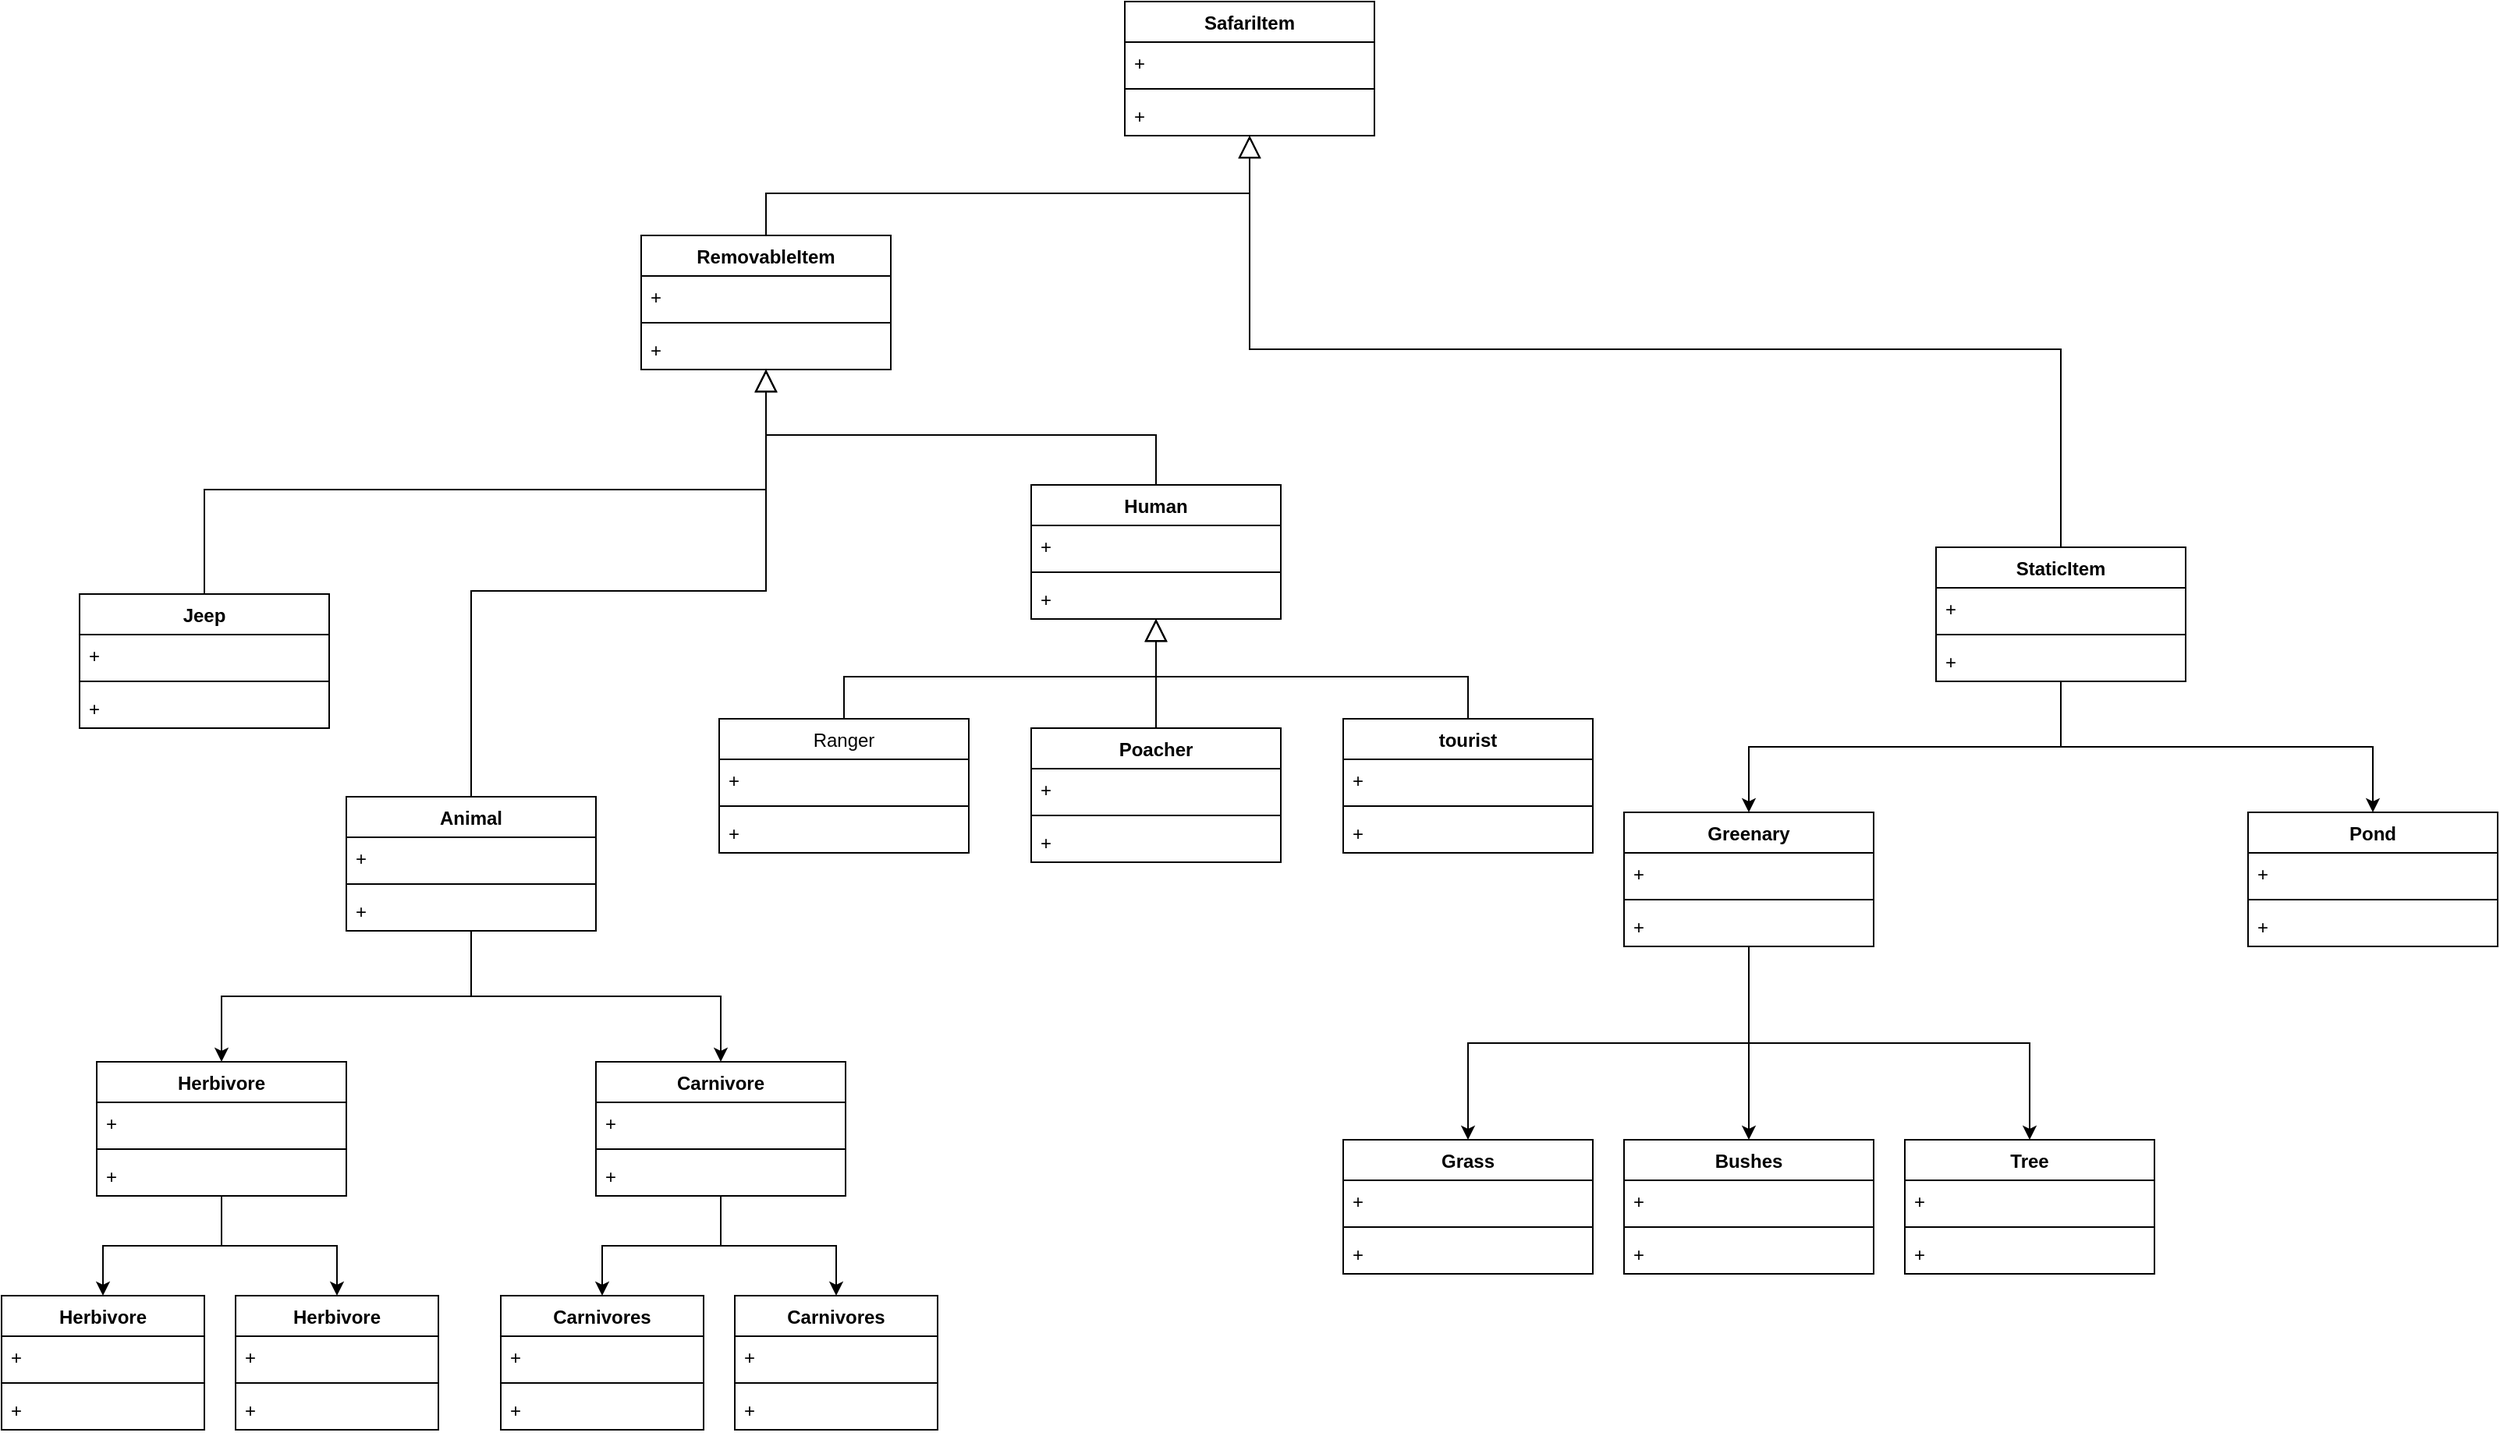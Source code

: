 <mxfile version="26.0.16">
  <diagram id="C5RBs43oDa-KdzZeNtuy" name="Page-1">
    <mxGraphModel dx="1836" dy="2449" grid="1" gridSize="10" guides="1" tooltips="1" connect="1" arrows="1" fold="1" page="1" pageScale="1" pageWidth="827" pageHeight="1169" math="0" shadow="0">
      <root>
        <mxCell id="WIyWlLk6GJQsqaUBKTNV-0" />
        <mxCell id="WIyWlLk6GJQsqaUBKTNV-1" parent="WIyWlLk6GJQsqaUBKTNV-0" />
        <mxCell id="MfojMNOt0SEA5qSjcQad-27" style="edgeStyle=orthogonalEdgeStyle;rounded=0;orthogonalLoop=1;jettySize=auto;html=1;entryX=0.5;entryY=0;entryDx=0;entryDy=0;" edge="1" parent="WIyWlLk6GJQsqaUBKTNV-1" source="MfojMNOt0SEA5qSjcQad-10" target="MfojMNOt0SEA5qSjcQad-14">
          <mxGeometry relative="1" as="geometry" />
        </mxCell>
        <mxCell id="MfojMNOt0SEA5qSjcQad-28" style="edgeStyle=orthogonalEdgeStyle;rounded=0;orthogonalLoop=1;jettySize=auto;html=1;entryX=0.5;entryY=0;entryDx=0;entryDy=0;" edge="1" parent="WIyWlLk6GJQsqaUBKTNV-1" source="MfojMNOt0SEA5qSjcQad-10" target="MfojMNOt0SEA5qSjcQad-18">
          <mxGeometry relative="1" as="geometry" />
        </mxCell>
        <mxCell id="MfojMNOt0SEA5qSjcQad-10" value="Animal" style="swimlane;fontStyle=1;align=center;verticalAlign=top;childLayout=stackLayout;horizontal=1;startSize=26;horizontalStack=0;resizeParent=1;resizeParentMax=0;resizeLast=0;collapsible=1;marginBottom=0;whiteSpace=wrap;html=1;" vertex="1" parent="WIyWlLk6GJQsqaUBKTNV-1">
          <mxGeometry x="941" y="100" width="160" height="86" as="geometry" />
        </mxCell>
        <mxCell id="MfojMNOt0SEA5qSjcQad-11" value="+&amp;nbsp;" style="text;strokeColor=none;fillColor=none;align=left;verticalAlign=top;spacingLeft=4;spacingRight=4;overflow=hidden;rotatable=0;points=[[0,0.5],[1,0.5]];portConstraint=eastwest;whiteSpace=wrap;html=1;" vertex="1" parent="MfojMNOt0SEA5qSjcQad-10">
          <mxGeometry y="26" width="160" height="26" as="geometry" />
        </mxCell>
        <mxCell id="MfojMNOt0SEA5qSjcQad-12" value="" style="line;strokeWidth=1;fillColor=none;align=left;verticalAlign=middle;spacingTop=-1;spacingLeft=3;spacingRight=3;rotatable=0;labelPosition=right;points=[];portConstraint=eastwest;strokeColor=inherit;" vertex="1" parent="MfojMNOt0SEA5qSjcQad-10">
          <mxGeometry y="52" width="160" height="8" as="geometry" />
        </mxCell>
        <mxCell id="MfojMNOt0SEA5qSjcQad-13" value="+" style="text;strokeColor=none;fillColor=none;align=left;verticalAlign=top;spacingLeft=4;spacingRight=4;overflow=hidden;rotatable=0;points=[[0,0.5],[1,0.5]];portConstraint=eastwest;whiteSpace=wrap;html=1;" vertex="1" parent="MfojMNOt0SEA5qSjcQad-10">
          <mxGeometry y="60" width="160" height="26" as="geometry" />
        </mxCell>
        <mxCell id="MfojMNOt0SEA5qSjcQad-47" style="edgeStyle=orthogonalEdgeStyle;rounded=0;orthogonalLoop=1;jettySize=auto;html=1;entryX=0.5;entryY=0;entryDx=0;entryDy=0;" edge="1" parent="WIyWlLk6GJQsqaUBKTNV-1" source="MfojMNOt0SEA5qSjcQad-14" target="MfojMNOt0SEA5qSjcQad-39">
          <mxGeometry relative="1" as="geometry" />
        </mxCell>
        <mxCell id="MfojMNOt0SEA5qSjcQad-48" style="edgeStyle=orthogonalEdgeStyle;rounded=0;orthogonalLoop=1;jettySize=auto;html=1;entryX=0.5;entryY=0;entryDx=0;entryDy=0;" edge="1" parent="WIyWlLk6GJQsqaUBKTNV-1" source="MfojMNOt0SEA5qSjcQad-14" target="MfojMNOt0SEA5qSjcQad-43">
          <mxGeometry relative="1" as="geometry" />
        </mxCell>
        <mxCell id="MfojMNOt0SEA5qSjcQad-14" value="Herbivore" style="swimlane;fontStyle=1;align=center;verticalAlign=top;childLayout=stackLayout;horizontal=1;startSize=26;horizontalStack=0;resizeParent=1;resizeParentMax=0;resizeLast=0;collapsible=1;marginBottom=0;whiteSpace=wrap;html=1;" vertex="1" parent="WIyWlLk6GJQsqaUBKTNV-1">
          <mxGeometry x="781" y="270" width="160" height="86" as="geometry" />
        </mxCell>
        <mxCell id="MfojMNOt0SEA5qSjcQad-15" value="+&amp;nbsp;" style="text;strokeColor=none;fillColor=none;align=left;verticalAlign=top;spacingLeft=4;spacingRight=4;overflow=hidden;rotatable=0;points=[[0,0.5],[1,0.5]];portConstraint=eastwest;whiteSpace=wrap;html=1;" vertex="1" parent="MfojMNOt0SEA5qSjcQad-14">
          <mxGeometry y="26" width="160" height="26" as="geometry" />
        </mxCell>
        <mxCell id="MfojMNOt0SEA5qSjcQad-16" value="" style="line;strokeWidth=1;fillColor=none;align=left;verticalAlign=middle;spacingTop=-1;spacingLeft=3;spacingRight=3;rotatable=0;labelPosition=right;points=[];portConstraint=eastwest;strokeColor=inherit;" vertex="1" parent="MfojMNOt0SEA5qSjcQad-14">
          <mxGeometry y="52" width="160" height="8" as="geometry" />
        </mxCell>
        <mxCell id="MfojMNOt0SEA5qSjcQad-17" value="+" style="text;strokeColor=none;fillColor=none;align=left;verticalAlign=top;spacingLeft=4;spacingRight=4;overflow=hidden;rotatable=0;points=[[0,0.5],[1,0.5]];portConstraint=eastwest;whiteSpace=wrap;html=1;" vertex="1" parent="MfojMNOt0SEA5qSjcQad-14">
          <mxGeometry y="60" width="160" height="26" as="geometry" />
        </mxCell>
        <mxCell id="MfojMNOt0SEA5qSjcQad-37" style="edgeStyle=orthogonalEdgeStyle;rounded=0;orthogonalLoop=1;jettySize=auto;html=1;entryX=0.5;entryY=0;entryDx=0;entryDy=0;" edge="1" parent="WIyWlLk6GJQsqaUBKTNV-1" source="MfojMNOt0SEA5qSjcQad-18" target="MfojMNOt0SEA5qSjcQad-23">
          <mxGeometry relative="1" as="geometry" />
        </mxCell>
        <mxCell id="MfojMNOt0SEA5qSjcQad-38" style="edgeStyle=orthogonalEdgeStyle;rounded=0;orthogonalLoop=1;jettySize=auto;html=1;entryX=0.5;entryY=0;entryDx=0;entryDy=0;" edge="1" parent="WIyWlLk6GJQsqaUBKTNV-1" source="MfojMNOt0SEA5qSjcQad-18" target="MfojMNOt0SEA5qSjcQad-33">
          <mxGeometry relative="1" as="geometry" />
        </mxCell>
        <mxCell id="MfojMNOt0SEA5qSjcQad-18" value="Carnivore" style="swimlane;fontStyle=1;align=center;verticalAlign=top;childLayout=stackLayout;horizontal=1;startSize=26;horizontalStack=0;resizeParent=1;resizeParentMax=0;resizeLast=0;collapsible=1;marginBottom=0;whiteSpace=wrap;html=1;" vertex="1" parent="WIyWlLk6GJQsqaUBKTNV-1">
          <mxGeometry x="1101" y="270" width="160" height="86" as="geometry" />
        </mxCell>
        <mxCell id="MfojMNOt0SEA5qSjcQad-19" value="+&amp;nbsp;" style="text;strokeColor=none;fillColor=none;align=left;verticalAlign=top;spacingLeft=4;spacingRight=4;overflow=hidden;rotatable=0;points=[[0,0.5],[1,0.5]];portConstraint=eastwest;whiteSpace=wrap;html=1;" vertex="1" parent="MfojMNOt0SEA5qSjcQad-18">
          <mxGeometry y="26" width="160" height="26" as="geometry" />
        </mxCell>
        <mxCell id="MfojMNOt0SEA5qSjcQad-20" value="" style="line;strokeWidth=1;fillColor=none;align=left;verticalAlign=middle;spacingTop=-1;spacingLeft=3;spacingRight=3;rotatable=0;labelPosition=right;points=[];portConstraint=eastwest;strokeColor=inherit;" vertex="1" parent="MfojMNOt0SEA5qSjcQad-18">
          <mxGeometry y="52" width="160" height="8" as="geometry" />
        </mxCell>
        <mxCell id="MfojMNOt0SEA5qSjcQad-21" value="+" style="text;strokeColor=none;fillColor=none;align=left;verticalAlign=top;spacingLeft=4;spacingRight=4;overflow=hidden;rotatable=0;points=[[0,0.5],[1,0.5]];portConstraint=eastwest;whiteSpace=wrap;html=1;" vertex="1" parent="MfojMNOt0SEA5qSjcQad-18">
          <mxGeometry y="60" width="160" height="26" as="geometry" />
        </mxCell>
        <mxCell id="MfojMNOt0SEA5qSjcQad-23" value="Carnivores" style="swimlane;fontStyle=1;align=center;verticalAlign=top;childLayout=stackLayout;horizontal=1;startSize=26;horizontalStack=0;resizeParent=1;resizeParentMax=0;resizeLast=0;collapsible=1;marginBottom=0;whiteSpace=wrap;html=1;" vertex="1" parent="WIyWlLk6GJQsqaUBKTNV-1">
          <mxGeometry x="1040" y="420" width="130" height="86" as="geometry" />
        </mxCell>
        <mxCell id="MfojMNOt0SEA5qSjcQad-24" value="+&amp;nbsp;" style="text;strokeColor=none;fillColor=none;align=left;verticalAlign=top;spacingLeft=4;spacingRight=4;overflow=hidden;rotatable=0;points=[[0,0.5],[1,0.5]];portConstraint=eastwest;whiteSpace=wrap;html=1;" vertex="1" parent="MfojMNOt0SEA5qSjcQad-23">
          <mxGeometry y="26" width="130" height="26" as="geometry" />
        </mxCell>
        <mxCell id="MfojMNOt0SEA5qSjcQad-25" value="" style="line;strokeWidth=1;fillColor=none;align=left;verticalAlign=middle;spacingTop=-1;spacingLeft=3;spacingRight=3;rotatable=0;labelPosition=right;points=[];portConstraint=eastwest;strokeColor=inherit;" vertex="1" parent="MfojMNOt0SEA5qSjcQad-23">
          <mxGeometry y="52" width="130" height="8" as="geometry" />
        </mxCell>
        <mxCell id="MfojMNOt0SEA5qSjcQad-26" value="+" style="text;strokeColor=none;fillColor=none;align=left;verticalAlign=top;spacingLeft=4;spacingRight=4;overflow=hidden;rotatable=0;points=[[0,0.5],[1,0.5]];portConstraint=eastwest;whiteSpace=wrap;html=1;" vertex="1" parent="MfojMNOt0SEA5qSjcQad-23">
          <mxGeometry y="60" width="130" height="26" as="geometry" />
        </mxCell>
        <mxCell id="MfojMNOt0SEA5qSjcQad-33" value="Carnivores" style="swimlane;fontStyle=1;align=center;verticalAlign=top;childLayout=stackLayout;horizontal=1;startSize=26;horizontalStack=0;resizeParent=1;resizeParentMax=0;resizeLast=0;collapsible=1;marginBottom=0;whiteSpace=wrap;html=1;" vertex="1" parent="WIyWlLk6GJQsqaUBKTNV-1">
          <mxGeometry x="1190" y="420" width="130" height="86" as="geometry" />
        </mxCell>
        <mxCell id="MfojMNOt0SEA5qSjcQad-34" value="+&amp;nbsp;" style="text;strokeColor=none;fillColor=none;align=left;verticalAlign=top;spacingLeft=4;spacingRight=4;overflow=hidden;rotatable=0;points=[[0,0.5],[1,0.5]];portConstraint=eastwest;whiteSpace=wrap;html=1;" vertex="1" parent="MfojMNOt0SEA5qSjcQad-33">
          <mxGeometry y="26" width="130" height="26" as="geometry" />
        </mxCell>
        <mxCell id="MfojMNOt0SEA5qSjcQad-35" value="" style="line;strokeWidth=1;fillColor=none;align=left;verticalAlign=middle;spacingTop=-1;spacingLeft=3;spacingRight=3;rotatable=0;labelPosition=right;points=[];portConstraint=eastwest;strokeColor=inherit;" vertex="1" parent="MfojMNOt0SEA5qSjcQad-33">
          <mxGeometry y="52" width="130" height="8" as="geometry" />
        </mxCell>
        <mxCell id="MfojMNOt0SEA5qSjcQad-36" value="+" style="text;strokeColor=none;fillColor=none;align=left;verticalAlign=top;spacingLeft=4;spacingRight=4;overflow=hidden;rotatable=0;points=[[0,0.5],[1,0.5]];portConstraint=eastwest;whiteSpace=wrap;html=1;" vertex="1" parent="MfojMNOt0SEA5qSjcQad-33">
          <mxGeometry y="60" width="130" height="26" as="geometry" />
        </mxCell>
        <mxCell id="MfojMNOt0SEA5qSjcQad-39" value="Herbivore&lt;span style=&quot;color: rgba(0, 0, 0, 0); font-family: monospace; font-size: 0px; font-weight: 400; text-align: start; text-wrap-mode: nowrap;&quot;&gt;%3CmxGraphModel%3E%3Croot%3E%3CmxCell%20id%3D%220%22%2F%3E%3CmxCell%20id%3D%221%22%20parent%3D%220%22%2F%3E%3CmxCell%20id%3D%222%22%20value%3D%22Carnivores%22%20style%3D%22swimlane%3BfontStyle%3D1%3Balign%3Dcenter%3BverticalAlign%3Dtop%3BchildLayout%3DstackLayout%3Bhorizontal%3D1%3BstartSize%3D26%3BhorizontalStack%3D0%3BresizeParent%3D1%3BresizeParentMax%3D0%3BresizeLast%3D0%3Bcollapsible%3D1%3BmarginBottom%3D0%3BwhiteSpace%3Dwrap%3Bhtml%3D1%3B%22%20vertex%3D%221%22%20parent%3D%221%22%3E%3CmxGeometry%20x%3D%221330%22%20y%3D%22470%22%20width%3D%22130%22%20height%3D%2286%22%20as%3D%22geometry%22%2F%3E%3C%2FmxCell%3E%3CmxCell%20id%3D%223%22%20value%3D%22%2B%26amp%3Bnbsp%3B%22%20style%3D%22text%3BstrokeColor%3Dnone%3BfillColor%3Dnone%3Balign%3Dleft%3BverticalAlign%3Dtop%3BspacingLeft%3D4%3BspacingRight%3D4%3Boverflow%3Dhidden%3Brotatable%3D0%3Bpoints%3D%5B%5B0%2C0.5%5D%2C%5B1%2C0.5%5D%5D%3BportConstraint%3Deastwest%3BwhiteSpace%3Dwrap%3Bhtml%3D1%3B%22%20vertex%3D%221%22%20parent%3D%222%22%3E%3CmxGeometry%20y%3D%2226%22%20width%3D%22130%22%20height%3D%2226%22%20as%3D%22geometry%22%2F%3E%3C%2FmxCell%3E%3CmxCell%20id%3D%224%22%20value%3D%22%22%20style%3D%22line%3BstrokeWidth%3D1%3BfillColor%3Dnone%3Balign%3Dleft%3BverticalAlign%3Dmiddle%3BspacingTop%3D-1%3BspacingLeft%3D3%3BspacingRight%3D3%3Brotatable%3D0%3BlabelPosition%3Dright%3Bpoints%3D%5B%5D%3BportConstraint%3Deastwest%3BstrokeColor%3Dinherit%3B%22%20vertex%3D%221%22%20parent%3D%222%22%3E%3CmxGeometry%20y%3D%2252%22%20width%3D%22130%22%20height%3D%228%22%20as%3D%22geometry%22%2F%3E%3C%2FmxCell%3E%3CmxCell%20id%3D%225%22%20value%3D%22%2B%22%20style%3D%22text%3BstrokeColor%3Dnone%3BfillColor%3Dnone%3Balign%3Dleft%3BverticalAlign%3Dtop%3BspacingLeft%3D4%3BspacingRight%3D4%3Boverflow%3Dhidden%3Brotatable%3D0%3Bpoints%3D%5B%5B0%2C0.5%5D%2C%5B1%2C0.5%5D%5D%3BportConstraint%3Deastwest%3BwhiteSpace%3Dwrap%3Bhtml%3D1%3B%22%20vertex%3D%221%22%20parent%3D%222%22%3E%3CmxGeometry%20y%3D%2260%22%20width%3D%22130%22%20height%3D%2226%22%20as%3D%22geometry%22%2F%3E%3C%2FmxCell%3E%3C%2Froot%3E%3C%2FmxGraphModel%3E&lt;/span&gt;" style="swimlane;fontStyle=1;align=center;verticalAlign=top;childLayout=stackLayout;horizontal=1;startSize=26;horizontalStack=0;resizeParent=1;resizeParentMax=0;resizeLast=0;collapsible=1;marginBottom=0;whiteSpace=wrap;html=1;" vertex="1" parent="WIyWlLk6GJQsqaUBKTNV-1">
          <mxGeometry x="720" y="420" width="130" height="86" as="geometry" />
        </mxCell>
        <mxCell id="MfojMNOt0SEA5qSjcQad-40" value="+&amp;nbsp;" style="text;strokeColor=none;fillColor=none;align=left;verticalAlign=top;spacingLeft=4;spacingRight=4;overflow=hidden;rotatable=0;points=[[0,0.5],[1,0.5]];portConstraint=eastwest;whiteSpace=wrap;html=1;" vertex="1" parent="MfojMNOt0SEA5qSjcQad-39">
          <mxGeometry y="26" width="130" height="26" as="geometry" />
        </mxCell>
        <mxCell id="MfojMNOt0SEA5qSjcQad-41" value="" style="line;strokeWidth=1;fillColor=none;align=left;verticalAlign=middle;spacingTop=-1;spacingLeft=3;spacingRight=3;rotatable=0;labelPosition=right;points=[];portConstraint=eastwest;strokeColor=inherit;" vertex="1" parent="MfojMNOt0SEA5qSjcQad-39">
          <mxGeometry y="52" width="130" height="8" as="geometry" />
        </mxCell>
        <mxCell id="MfojMNOt0SEA5qSjcQad-42" value="+" style="text;strokeColor=none;fillColor=none;align=left;verticalAlign=top;spacingLeft=4;spacingRight=4;overflow=hidden;rotatable=0;points=[[0,0.5],[1,0.5]];portConstraint=eastwest;whiteSpace=wrap;html=1;" vertex="1" parent="MfojMNOt0SEA5qSjcQad-39">
          <mxGeometry y="60" width="130" height="26" as="geometry" />
        </mxCell>
        <mxCell id="MfojMNOt0SEA5qSjcQad-43" value="Herbivore&lt;span style=&quot;color: rgba(0, 0, 0, 0); font-family: monospace; font-size: 0px; font-weight: 400; text-align: start; text-wrap-mode: nowrap;&quot;&gt;%3CmxGraphModel%3E%3Croot%3E%3CmxCell%20id%3D%220%22%2F%3E%3CmxCell%20id%3D%221%22%20parent%3D%220%22%2F%3E%3CmxCell%20id%3D%222%22%20value%3D%22Carnivores%22%20style%3D%22swimlane%3BfontStyle%3D1%3Balign%3Dcenter%3BverticalAlign%3Dtop%3BchildLayout%3DstackLayout%3Bhorizontal%3D1%3BstartSize%3D26%3BhorizontalStack%3D0%3BresizeParent%3D1%3BresizeParentMax%3D0%3BresizeLast%3D0%3Bcollapsible%3D1%3BmarginBottom%3D0%3BwhiteSpace%3Dwrap%3Bhtml%3D1%3B%22%20vertex%3D%221%22%20parent%3D%221%22%3E%3CmxGeometry%20x%3D%221330%22%20y%3D%22470%22%20width%3D%22130%22%20height%3D%2286%22%20as%3D%22geometry%22%2F%3E%3C%2FmxCell%3E%3CmxCell%20id%3D%223%22%20value%3D%22%2B%26amp%3Bnbsp%3B%22%20style%3D%22text%3BstrokeColor%3Dnone%3BfillColor%3Dnone%3Balign%3Dleft%3BverticalAlign%3Dtop%3BspacingLeft%3D4%3BspacingRight%3D4%3Boverflow%3Dhidden%3Brotatable%3D0%3Bpoints%3D%5B%5B0%2C0.5%5D%2C%5B1%2C0.5%5D%5D%3BportConstraint%3Deastwest%3BwhiteSpace%3Dwrap%3Bhtml%3D1%3B%22%20vertex%3D%221%22%20parent%3D%222%22%3E%3CmxGeometry%20y%3D%2226%22%20width%3D%22130%22%20height%3D%2226%22%20as%3D%22geometry%22%2F%3E%3C%2FmxCell%3E%3CmxCell%20id%3D%224%22%20value%3D%22%22%20style%3D%22line%3BstrokeWidth%3D1%3BfillColor%3Dnone%3Balign%3Dleft%3BverticalAlign%3Dmiddle%3BspacingTop%3D-1%3BspacingLeft%3D3%3BspacingRight%3D3%3Brotatable%3D0%3BlabelPosition%3Dright%3Bpoints%3D%5B%5D%3BportConstraint%3Deastwest%3BstrokeColor%3Dinherit%3B%22%20vertex%3D%221%22%20parent%3D%222%22%3E%3CmxGeometry%20y%3D%2252%22%20width%3D%22130%22%20height%3D%228%22%20as%3D%22geometry%22%2F%3E%3C%2FmxCell%3E%3CmxCell%20id%3D%225%22%20value%3D%22%2B%22%20style%3D%22text%3BstrokeColor%3Dnone%3BfillColor%3Dnone%3Balign%3Dleft%3BverticalAlign%3Dtop%3BspacingLeft%3D4%3BspacingRight%3D4%3Boverflow%3Dhidden%3Brotatable%3D0%3Bpoints%3D%5B%5B0%2C0.5%5D%2C%5B1%2C0.5%5D%5D%3BportConstraint%3Deastwest%3BwhiteSpace%3Dwrap%3Bhtml%3D1%3B%22%20vertex%3D%221%22%20parent%3D%222%22%3E%3CmxGeometry%20y%3D%2260%22%20width%3D%22130%22%20height%3D%2226%22%20as%3D%22geometry%22%2F%3E%3C%2FmxCell%3E%3C%2Froot%3E%3C%2FmxGraphModel%3E&lt;/span&gt;" style="swimlane;fontStyle=1;align=center;verticalAlign=top;childLayout=stackLayout;horizontal=1;startSize=26;horizontalStack=0;resizeParent=1;resizeParentMax=0;resizeLast=0;collapsible=1;marginBottom=0;whiteSpace=wrap;html=1;" vertex="1" parent="WIyWlLk6GJQsqaUBKTNV-1">
          <mxGeometry x="870" y="420" width="130" height="86" as="geometry" />
        </mxCell>
        <mxCell id="MfojMNOt0SEA5qSjcQad-44" value="+&amp;nbsp;" style="text;strokeColor=none;fillColor=none;align=left;verticalAlign=top;spacingLeft=4;spacingRight=4;overflow=hidden;rotatable=0;points=[[0,0.5],[1,0.5]];portConstraint=eastwest;whiteSpace=wrap;html=1;" vertex="1" parent="MfojMNOt0SEA5qSjcQad-43">
          <mxGeometry y="26" width="130" height="26" as="geometry" />
        </mxCell>
        <mxCell id="MfojMNOt0SEA5qSjcQad-45" value="" style="line;strokeWidth=1;fillColor=none;align=left;verticalAlign=middle;spacingTop=-1;spacingLeft=3;spacingRight=3;rotatable=0;labelPosition=right;points=[];portConstraint=eastwest;strokeColor=inherit;" vertex="1" parent="MfojMNOt0SEA5qSjcQad-43">
          <mxGeometry y="52" width="130" height="8" as="geometry" />
        </mxCell>
        <mxCell id="MfojMNOt0SEA5qSjcQad-46" value="+" style="text;strokeColor=none;fillColor=none;align=left;verticalAlign=top;spacingLeft=4;spacingRight=4;overflow=hidden;rotatable=0;points=[[0,0.5],[1,0.5]];portConstraint=eastwest;whiteSpace=wrap;html=1;" vertex="1" parent="MfojMNOt0SEA5qSjcQad-43">
          <mxGeometry y="60" width="130" height="26" as="geometry" />
        </mxCell>
        <mxCell id="MfojMNOt0SEA5qSjcQad-80" style="edgeStyle=orthogonalEdgeStyle;rounded=0;orthogonalLoop=1;jettySize=auto;html=1;exitX=0.5;exitY=1;exitDx=0;exitDy=0;entryX=0.5;entryY=0;entryDx=0;entryDy=0;" edge="1" parent="WIyWlLk6GJQsqaUBKTNV-1" source="MfojMNOt0SEA5qSjcQad-49" target="MfojMNOt0SEA5qSjcQad-53">
          <mxGeometry relative="1" as="geometry" />
        </mxCell>
        <mxCell id="MfojMNOt0SEA5qSjcQad-81" style="edgeStyle=orthogonalEdgeStyle;rounded=0;orthogonalLoop=1;jettySize=auto;html=1;exitX=0.5;exitY=1;exitDx=0;exitDy=0;entryX=0.5;entryY=0;entryDx=0;entryDy=0;" edge="1" parent="WIyWlLk6GJQsqaUBKTNV-1" source="MfojMNOt0SEA5qSjcQad-49" target="MfojMNOt0SEA5qSjcQad-65">
          <mxGeometry relative="1" as="geometry" />
        </mxCell>
        <mxCell id="MfojMNOt0SEA5qSjcQad-49" value="StaticItem" style="swimlane;fontStyle=1;align=center;verticalAlign=top;childLayout=stackLayout;horizontal=1;startSize=26;horizontalStack=0;resizeParent=1;resizeParentMax=0;resizeLast=0;collapsible=1;marginBottom=0;whiteSpace=wrap;html=1;" vertex="1" parent="WIyWlLk6GJQsqaUBKTNV-1">
          <mxGeometry x="1960" y="-60" width="160" height="86" as="geometry" />
        </mxCell>
        <mxCell id="MfojMNOt0SEA5qSjcQad-50" value="+&amp;nbsp;" style="text;strokeColor=none;fillColor=none;align=left;verticalAlign=top;spacingLeft=4;spacingRight=4;overflow=hidden;rotatable=0;points=[[0,0.5],[1,0.5]];portConstraint=eastwest;whiteSpace=wrap;html=1;" vertex="1" parent="MfojMNOt0SEA5qSjcQad-49">
          <mxGeometry y="26" width="160" height="26" as="geometry" />
        </mxCell>
        <mxCell id="MfojMNOt0SEA5qSjcQad-51" value="" style="line;strokeWidth=1;fillColor=none;align=left;verticalAlign=middle;spacingTop=-1;spacingLeft=3;spacingRight=3;rotatable=0;labelPosition=right;points=[];portConstraint=eastwest;strokeColor=inherit;" vertex="1" parent="MfojMNOt0SEA5qSjcQad-49">
          <mxGeometry y="52" width="160" height="8" as="geometry" />
        </mxCell>
        <mxCell id="MfojMNOt0SEA5qSjcQad-52" value="+" style="text;strokeColor=none;fillColor=none;align=left;verticalAlign=top;spacingLeft=4;spacingRight=4;overflow=hidden;rotatable=0;points=[[0,0.5],[1,0.5]];portConstraint=eastwest;whiteSpace=wrap;html=1;" vertex="1" parent="MfojMNOt0SEA5qSjcQad-49">
          <mxGeometry y="60" width="160" height="26" as="geometry" />
        </mxCell>
        <mxCell id="MfojMNOt0SEA5qSjcQad-75" style="edgeStyle=orthogonalEdgeStyle;rounded=0;orthogonalLoop=1;jettySize=auto;html=1;entryX=0.5;entryY=0;entryDx=0;entryDy=0;" edge="1" parent="WIyWlLk6GJQsqaUBKTNV-1" source="MfojMNOt0SEA5qSjcQad-53" target="MfojMNOt0SEA5qSjcQad-69">
          <mxGeometry relative="1" as="geometry" />
        </mxCell>
        <mxCell id="MfojMNOt0SEA5qSjcQad-77" style="edgeStyle=orthogonalEdgeStyle;rounded=0;orthogonalLoop=1;jettySize=auto;html=1;exitX=0.5;exitY=1;exitDx=0;exitDy=0;entryX=0.5;entryY=0;entryDx=0;entryDy=0;" edge="1" parent="WIyWlLk6GJQsqaUBKTNV-1" source="MfojMNOt0SEA5qSjcQad-53" target="MfojMNOt0SEA5qSjcQad-57">
          <mxGeometry relative="1" as="geometry" />
        </mxCell>
        <mxCell id="MfojMNOt0SEA5qSjcQad-78" style="edgeStyle=orthogonalEdgeStyle;rounded=0;orthogonalLoop=1;jettySize=auto;html=1;exitX=0.5;exitY=1;exitDx=0;exitDy=0;entryX=0.5;entryY=0;entryDx=0;entryDy=0;" edge="1" parent="WIyWlLk6GJQsqaUBKTNV-1" source="MfojMNOt0SEA5qSjcQad-53" target="MfojMNOt0SEA5qSjcQad-61">
          <mxGeometry relative="1" as="geometry" />
        </mxCell>
        <mxCell id="MfojMNOt0SEA5qSjcQad-53" value="Greenary" style="swimlane;fontStyle=1;align=center;verticalAlign=top;childLayout=stackLayout;horizontal=1;startSize=26;horizontalStack=0;resizeParent=1;resizeParentMax=0;resizeLast=0;collapsible=1;marginBottom=0;whiteSpace=wrap;html=1;" vertex="1" parent="WIyWlLk6GJQsqaUBKTNV-1">
          <mxGeometry x="1760" y="110" width="160" height="86" as="geometry" />
        </mxCell>
        <mxCell id="MfojMNOt0SEA5qSjcQad-54" value="+&amp;nbsp;" style="text;strokeColor=none;fillColor=none;align=left;verticalAlign=top;spacingLeft=4;spacingRight=4;overflow=hidden;rotatable=0;points=[[0,0.5],[1,0.5]];portConstraint=eastwest;whiteSpace=wrap;html=1;" vertex="1" parent="MfojMNOt0SEA5qSjcQad-53">
          <mxGeometry y="26" width="160" height="26" as="geometry" />
        </mxCell>
        <mxCell id="MfojMNOt0SEA5qSjcQad-55" value="" style="line;strokeWidth=1;fillColor=none;align=left;verticalAlign=middle;spacingTop=-1;spacingLeft=3;spacingRight=3;rotatable=0;labelPosition=right;points=[];portConstraint=eastwest;strokeColor=inherit;" vertex="1" parent="MfojMNOt0SEA5qSjcQad-53">
          <mxGeometry y="52" width="160" height="8" as="geometry" />
        </mxCell>
        <mxCell id="MfojMNOt0SEA5qSjcQad-56" value="+" style="text;strokeColor=none;fillColor=none;align=left;verticalAlign=top;spacingLeft=4;spacingRight=4;overflow=hidden;rotatable=0;points=[[0,0.5],[1,0.5]];portConstraint=eastwest;whiteSpace=wrap;html=1;" vertex="1" parent="MfojMNOt0SEA5qSjcQad-53">
          <mxGeometry y="60" width="160" height="26" as="geometry" />
        </mxCell>
        <mxCell id="MfojMNOt0SEA5qSjcQad-57" value="Grass&lt;span style=&quot;color: rgba(0, 0, 0, 0); font-family: monospace; font-size: 0px; font-weight: 400; text-align: start; text-wrap-mode: nowrap;&quot;&gt;%3CmxGraphModel%3E%3Croot%3E%3CmxCell%20id%3D%220%22%2F%3E%3CmxCell%20id%3D%221%22%20parent%3D%220%22%2F%3E%3CmxCell%20id%3D%222%22%20value%3D%22Greenary%22%20style%3D%22swimlane%3BfontStyle%3D1%3Balign%3Dcenter%3BverticalAlign%3Dtop%3BchildLayout%3DstackLayout%3Bhorizontal%3D1%3BstartSize%3D26%3BhorizontalStack%3D0%3BresizeParent%3D1%3BresizeParentMax%3D0%3BresizeLast%3D0%3Bcollapsible%3D1%3BmarginBottom%3D0%3BwhiteSpace%3Dwrap%3Bhtml%3D1%3B%22%20vertex%3D%221%22%20parent%3D%221%22%3E%3CmxGeometry%20x%3D%221750%22%20y%3D%22260%22%20width%3D%22160%22%20height%3D%2286%22%20as%3D%22geometry%22%2F%3E%3C%2FmxCell%3E%3CmxCell%20id%3D%223%22%20value%3D%22%2B%26amp%3Bnbsp%3B%22%20style%3D%22text%3BstrokeColor%3Dnone%3BfillColor%3Dnone%3Balign%3Dleft%3BverticalAlign%3Dtop%3BspacingLeft%3D4%3BspacingRight%3D4%3Boverflow%3Dhidden%3Brotatable%3D0%3Bpoints%3D%5B%5B0%2C0.5%5D%2C%5B1%2C0.5%5D%5D%3BportConstraint%3Deastwest%3BwhiteSpace%3Dwrap%3Bhtml%3D1%3B%22%20vertex%3D%221%22%20parent%3D%222%22%3E%3CmxGeometry%20y%3D%2226%22%20width%3D%22160%22%20height%3D%2226%22%20as%3D%22geometry%22%2F%3E%3C%2FmxCell%3E%3CmxCell%20id%3D%224%22%20value%3D%22%22%20style%3D%22line%3BstrokeWidth%3D1%3BfillColor%3Dnone%3Balign%3Dleft%3BverticalAlign%3Dmiddle%3BspacingTop%3D-1%3BspacingLeft%3D3%3BspacingRight%3D3%3Brotatable%3D0%3BlabelPosition%3Dright%3Bpoints%3D%5B%5D%3BportConstraint%3Deastwest%3BstrokeColor%3Dinherit%3B%22%20vertex%3D%221%22%20parent%3D%222%22%3E%3CmxGeometry%20y%3D%2252%22%20width%3D%22160%22%20height%3D%228%22%20as%3D%22geometry%22%2F%3E%3C%2FmxCell%3E%3CmxCell%20id%3D%225%22%20value%3D%22%2B%22%20style%3D%22text%3BstrokeColor%3Dnone%3BfillColor%3Dnone%3Balign%3Dleft%3BverticalAlign%3Dtop%3BspacingLeft%3D4%3BspacingRight%3D4%3Boverflow%3Dhidden%3Brotatable%3D0%3Bpoints%3D%5B%5B0%2C0.5%5D%2C%5B1%2C0.5%5D%5D%3BportConstraint%3Deastwest%3BwhiteSpace%3Dwrap%3Bhtml%3D1%3B%22%20vertex%3D%221%22%20parent%3D%222%22%3E%3CmxGeometry%20y%3D%2260%22%20width%3D%22160%22%20height%3D%2226%22%20as%3D%22geometry%22%2F%3E%3C%2FmxCell%3E%3C%2Froot%3E%3C%2FmxGraphModel%3E&lt;/span&gt;&lt;span style=&quot;color: rgba(0, 0, 0, 0); font-family: monospace; font-size: 0px; font-weight: 400; text-align: start; text-wrap-mode: nowrap;&quot;&gt;%3CmxGraphModel%3E%3Croot%3E%3CmxCell%20id%3D%220%22%2F%3E%3CmxCell%20id%3D%221%22%20parent%3D%220%22%2F%3E%3CmxCell%20id%3D%222%22%20value%3D%22Greenary%22%20style%3D%22swimlane%3BfontStyle%3D1%3Balign%3Dcenter%3BverticalAlign%3Dtop%3BchildLayout%3DstackLayout%3Bhorizontal%3D1%3BstartSize%3D26%3BhorizontalStack%3D0%3BresizeParent%3D1%3BresizeParentMax%3D0%3BresizeLast%3D0%3Bcollapsible%3D1%3BmarginBottom%3D0%3BwhiteSpace%3Dwrap%3Bhtml%3D1%3B%22%20vertex%3D%221%22%20parent%3D%221%22%3E%3CmxGeometry%20x%3D%221750%22%20y%3D%22260%22%20width%3D%22160%22%20height%3D%2286%22%20as%3D%22geometry%22%2F%3E%3C%2FmxCell%3E%3CmxCell%20id%3D%223%22%20value%3D%22%2B%26amp%3Bnbsp%3B%22%20style%3D%22text%3BstrokeColor%3Dnone%3BfillColor%3Dnone%3Balign%3Dleft%3BverticalAlign%3Dtop%3BspacingLeft%3D4%3BspacingRight%3D4%3Boverflow%3Dhidden%3Brotatable%3D0%3Bpoints%3D%5B%5B0%2C0.5%5D%2C%5B1%2C0.5%5D%5D%3BportConstraint%3Deastwest%3BwhiteSpace%3Dwrap%3Bhtml%3D1%3B%22%20vertex%3D%221%22%20parent%3D%222%22%3E%3CmxGeometry%20y%3D%2226%22%20width%3D%22160%22%20height%3D%2226%22%20as%3D%22geometry%22%2F%3E%3C%2FmxCell%3E%3CmxCell%20id%3D%224%22%20value%3D%22%22%20style%3D%22line%3BstrokeWidth%3D1%3BfillColor%3Dnone%3Balign%3Dleft%3BverticalAlign%3Dmiddle%3BspacingTop%3D-1%3BspacingLeft%3D3%3BspacingRight%3D3%3Brotatable%3D0%3BlabelPosition%3Dright%3Bpoints%3D%5B%5D%3BportConstraint%3Deastwest%3BstrokeColor%3Dinherit%3B%22%20vertex%3D%221%22%20parent%3D%222%22%3E%3CmxGeometry%20y%3D%2252%22%20width%3D%22160%22%20height%3D%228%22%20as%3D%22geometry%22%2F%3E%3C%2FmxCell%3E%3CmxCell%20id%3D%225%22%20value%3D%22%2B%22%20style%3D%22text%3BstrokeColor%3Dnone%3BfillColor%3Dnone%3Balign%3Dleft%3BverticalAlign%3Dtop%3BspacingLeft%3D4%3BspacingRight%3D4%3Boverflow%3Dhidden%3Brotatable%3D0%3Bpoints%3D%5B%5B0%2C0.5%5D%2C%5B1%2C0.5%5D%5D%3BportConstraint%3Deastwest%3BwhiteSpace%3Dwrap%3Bhtml%3D1%3B%22%20vertex%3D%221%22%20parent%3D%222%22%3E%3CmxGeometry%20y%3D%2260%22%20width%3D%22160%22%20height%3D%2226%22%20as%3D%22geometry%22%2F%3E%3C%2FmxCell%3E%3C%2Froot%3E%3C%2FmxGraphModel%3E&lt;/span&gt;" style="swimlane;fontStyle=1;align=center;verticalAlign=top;childLayout=stackLayout;horizontal=1;startSize=26;horizontalStack=0;resizeParent=1;resizeParentMax=0;resizeLast=0;collapsible=1;marginBottom=0;whiteSpace=wrap;html=1;" vertex="1" parent="WIyWlLk6GJQsqaUBKTNV-1">
          <mxGeometry x="1580" y="320" width="160" height="86" as="geometry" />
        </mxCell>
        <mxCell id="MfojMNOt0SEA5qSjcQad-58" value="+&amp;nbsp;" style="text;strokeColor=none;fillColor=none;align=left;verticalAlign=top;spacingLeft=4;spacingRight=4;overflow=hidden;rotatable=0;points=[[0,0.5],[1,0.5]];portConstraint=eastwest;whiteSpace=wrap;html=1;" vertex="1" parent="MfojMNOt0SEA5qSjcQad-57">
          <mxGeometry y="26" width="160" height="26" as="geometry" />
        </mxCell>
        <mxCell id="MfojMNOt0SEA5qSjcQad-59" value="" style="line;strokeWidth=1;fillColor=none;align=left;verticalAlign=middle;spacingTop=-1;spacingLeft=3;spacingRight=3;rotatable=0;labelPosition=right;points=[];portConstraint=eastwest;strokeColor=inherit;" vertex="1" parent="MfojMNOt0SEA5qSjcQad-57">
          <mxGeometry y="52" width="160" height="8" as="geometry" />
        </mxCell>
        <mxCell id="MfojMNOt0SEA5qSjcQad-60" value="+" style="text;strokeColor=none;fillColor=none;align=left;verticalAlign=top;spacingLeft=4;spacingRight=4;overflow=hidden;rotatable=0;points=[[0,0.5],[1,0.5]];portConstraint=eastwest;whiteSpace=wrap;html=1;" vertex="1" parent="MfojMNOt0SEA5qSjcQad-57">
          <mxGeometry y="60" width="160" height="26" as="geometry" />
        </mxCell>
        <mxCell id="MfojMNOt0SEA5qSjcQad-61" value="Tree" style="swimlane;fontStyle=1;align=center;verticalAlign=top;childLayout=stackLayout;horizontal=1;startSize=26;horizontalStack=0;resizeParent=1;resizeParentMax=0;resizeLast=0;collapsible=1;marginBottom=0;whiteSpace=wrap;html=1;" vertex="1" parent="WIyWlLk6GJQsqaUBKTNV-1">
          <mxGeometry x="1940" y="320" width="160" height="86" as="geometry" />
        </mxCell>
        <mxCell id="MfojMNOt0SEA5qSjcQad-62" value="+&amp;nbsp;" style="text;strokeColor=none;fillColor=none;align=left;verticalAlign=top;spacingLeft=4;spacingRight=4;overflow=hidden;rotatable=0;points=[[0,0.5],[1,0.5]];portConstraint=eastwest;whiteSpace=wrap;html=1;" vertex="1" parent="MfojMNOt0SEA5qSjcQad-61">
          <mxGeometry y="26" width="160" height="26" as="geometry" />
        </mxCell>
        <mxCell id="MfojMNOt0SEA5qSjcQad-63" value="" style="line;strokeWidth=1;fillColor=none;align=left;verticalAlign=middle;spacingTop=-1;spacingLeft=3;spacingRight=3;rotatable=0;labelPosition=right;points=[];portConstraint=eastwest;strokeColor=inherit;" vertex="1" parent="MfojMNOt0SEA5qSjcQad-61">
          <mxGeometry y="52" width="160" height="8" as="geometry" />
        </mxCell>
        <mxCell id="MfojMNOt0SEA5qSjcQad-64" value="+" style="text;strokeColor=none;fillColor=none;align=left;verticalAlign=top;spacingLeft=4;spacingRight=4;overflow=hidden;rotatable=0;points=[[0,0.5],[1,0.5]];portConstraint=eastwest;whiteSpace=wrap;html=1;" vertex="1" parent="MfojMNOt0SEA5qSjcQad-61">
          <mxGeometry y="60" width="160" height="26" as="geometry" />
        </mxCell>
        <mxCell id="MfojMNOt0SEA5qSjcQad-65" value="Pond" style="swimlane;fontStyle=1;align=center;verticalAlign=top;childLayout=stackLayout;horizontal=1;startSize=26;horizontalStack=0;resizeParent=1;resizeParentMax=0;resizeLast=0;collapsible=1;marginBottom=0;whiteSpace=wrap;html=1;" vertex="1" parent="WIyWlLk6GJQsqaUBKTNV-1">
          <mxGeometry x="2160" y="110" width="160" height="86" as="geometry" />
        </mxCell>
        <mxCell id="MfojMNOt0SEA5qSjcQad-66" value="+&amp;nbsp;" style="text;strokeColor=none;fillColor=none;align=left;verticalAlign=top;spacingLeft=4;spacingRight=4;overflow=hidden;rotatable=0;points=[[0,0.5],[1,0.5]];portConstraint=eastwest;whiteSpace=wrap;html=1;" vertex="1" parent="MfojMNOt0SEA5qSjcQad-65">
          <mxGeometry y="26" width="160" height="26" as="geometry" />
        </mxCell>
        <mxCell id="MfojMNOt0SEA5qSjcQad-67" value="" style="line;strokeWidth=1;fillColor=none;align=left;verticalAlign=middle;spacingTop=-1;spacingLeft=3;spacingRight=3;rotatable=0;labelPosition=right;points=[];portConstraint=eastwest;strokeColor=inherit;" vertex="1" parent="MfojMNOt0SEA5qSjcQad-65">
          <mxGeometry y="52" width="160" height="8" as="geometry" />
        </mxCell>
        <mxCell id="MfojMNOt0SEA5qSjcQad-68" value="+" style="text;strokeColor=none;fillColor=none;align=left;verticalAlign=top;spacingLeft=4;spacingRight=4;overflow=hidden;rotatable=0;points=[[0,0.5],[1,0.5]];portConstraint=eastwest;whiteSpace=wrap;html=1;" vertex="1" parent="MfojMNOt0SEA5qSjcQad-65">
          <mxGeometry y="60" width="160" height="26" as="geometry" />
        </mxCell>
        <mxCell id="MfojMNOt0SEA5qSjcQad-69" value="Bushes" style="swimlane;fontStyle=1;align=center;verticalAlign=top;childLayout=stackLayout;horizontal=1;startSize=26;horizontalStack=0;resizeParent=1;resizeParentMax=0;resizeLast=0;collapsible=1;marginBottom=0;whiteSpace=wrap;html=1;" vertex="1" parent="WIyWlLk6GJQsqaUBKTNV-1">
          <mxGeometry x="1760" y="320" width="160" height="86" as="geometry" />
        </mxCell>
        <mxCell id="MfojMNOt0SEA5qSjcQad-70" value="+&amp;nbsp;" style="text;strokeColor=none;fillColor=none;align=left;verticalAlign=top;spacingLeft=4;spacingRight=4;overflow=hidden;rotatable=0;points=[[0,0.5],[1,0.5]];portConstraint=eastwest;whiteSpace=wrap;html=1;" vertex="1" parent="MfojMNOt0SEA5qSjcQad-69">
          <mxGeometry y="26" width="160" height="26" as="geometry" />
        </mxCell>
        <mxCell id="MfojMNOt0SEA5qSjcQad-71" value="" style="line;strokeWidth=1;fillColor=none;align=left;verticalAlign=middle;spacingTop=-1;spacingLeft=3;spacingRight=3;rotatable=0;labelPosition=right;points=[];portConstraint=eastwest;strokeColor=inherit;" vertex="1" parent="MfojMNOt0SEA5qSjcQad-69">
          <mxGeometry y="52" width="160" height="8" as="geometry" />
        </mxCell>
        <mxCell id="MfojMNOt0SEA5qSjcQad-72" value="+" style="text;strokeColor=none;fillColor=none;align=left;verticalAlign=top;spacingLeft=4;spacingRight=4;overflow=hidden;rotatable=0;points=[[0,0.5],[1,0.5]];portConstraint=eastwest;whiteSpace=wrap;html=1;" vertex="1" parent="MfojMNOt0SEA5qSjcQad-69">
          <mxGeometry y="60" width="160" height="26" as="geometry" />
        </mxCell>
        <mxCell id="MfojMNOt0SEA5qSjcQad-122" style="edgeStyle=orthogonalEdgeStyle;rounded=0;orthogonalLoop=1;jettySize=auto;html=1;exitX=0.5;exitY=1;exitDx=0;exitDy=0;entryX=0.5;entryY=0;entryDx=0;entryDy=0;endArrow=none;startFill=0;startArrow=block;startSize=12;" edge="1" parent="WIyWlLk6GJQsqaUBKTNV-1" source="MfojMNOt0SEA5qSjcQad-86" target="MfojMNOt0SEA5qSjcQad-90">
          <mxGeometry relative="1" as="geometry" />
        </mxCell>
        <mxCell id="MfojMNOt0SEA5qSjcQad-123" style="edgeStyle=orthogonalEdgeStyle;rounded=0;orthogonalLoop=1;jettySize=auto;html=1;exitX=0.5;exitY=1;exitDx=0;exitDy=0;entryX=0.5;entryY=0;entryDx=0;entryDy=0;endArrow=none;startFill=0;startArrow=block;endSize=13;startSize=12;" edge="1" parent="WIyWlLk6GJQsqaUBKTNV-1" source="MfojMNOt0SEA5qSjcQad-86" target="MfojMNOt0SEA5qSjcQad-49">
          <mxGeometry relative="1" as="geometry" />
        </mxCell>
        <mxCell id="MfojMNOt0SEA5qSjcQad-86" value="SafariItem" style="swimlane;fontStyle=1;align=center;verticalAlign=top;childLayout=stackLayout;horizontal=1;startSize=26;horizontalStack=0;resizeParent=1;resizeParentMax=0;resizeLast=0;collapsible=1;marginBottom=0;whiteSpace=wrap;html=1;" vertex="1" parent="WIyWlLk6GJQsqaUBKTNV-1">
          <mxGeometry x="1440" y="-410" width="160" height="86" as="geometry" />
        </mxCell>
        <mxCell id="MfojMNOt0SEA5qSjcQad-87" value="+&amp;nbsp;" style="text;strokeColor=none;fillColor=none;align=left;verticalAlign=top;spacingLeft=4;spacingRight=4;overflow=hidden;rotatable=0;points=[[0,0.5],[1,0.5]];portConstraint=eastwest;whiteSpace=wrap;html=1;" vertex="1" parent="MfojMNOt0SEA5qSjcQad-86">
          <mxGeometry y="26" width="160" height="26" as="geometry" />
        </mxCell>
        <mxCell id="MfojMNOt0SEA5qSjcQad-88" value="" style="line;strokeWidth=1;fillColor=none;align=left;verticalAlign=middle;spacingTop=-1;spacingLeft=3;spacingRight=3;rotatable=0;labelPosition=right;points=[];portConstraint=eastwest;strokeColor=inherit;" vertex="1" parent="MfojMNOt0SEA5qSjcQad-86">
          <mxGeometry y="52" width="160" height="8" as="geometry" />
        </mxCell>
        <mxCell id="MfojMNOt0SEA5qSjcQad-89" value="+" style="text;strokeColor=none;fillColor=none;align=left;verticalAlign=top;spacingLeft=4;spacingRight=4;overflow=hidden;rotatable=0;points=[[0,0.5],[1,0.5]];portConstraint=eastwest;whiteSpace=wrap;html=1;" vertex="1" parent="MfojMNOt0SEA5qSjcQad-86">
          <mxGeometry y="60" width="160" height="26" as="geometry" />
        </mxCell>
        <mxCell id="MfojMNOt0SEA5qSjcQad-115" style="edgeStyle=orthogonalEdgeStyle;rounded=0;orthogonalLoop=1;jettySize=auto;html=1;exitX=0.5;exitY=1;exitDx=0;exitDy=0;entryX=0.5;entryY=0;entryDx=0;entryDy=0;endArrow=none;startFill=0;startArrow=block;startSize=12;" edge="1" parent="WIyWlLk6GJQsqaUBKTNV-1" source="MfojMNOt0SEA5qSjcQad-90" target="MfojMNOt0SEA5qSjcQad-10">
          <mxGeometry relative="1" as="geometry" />
        </mxCell>
        <mxCell id="MfojMNOt0SEA5qSjcQad-117" style="edgeStyle=orthogonalEdgeStyle;rounded=0;orthogonalLoop=1;jettySize=auto;html=1;exitX=0.5;exitY=1;exitDx=0;exitDy=0;entryX=0.5;entryY=0;entryDx=0;entryDy=0;endArrow=none;startFill=0;startArrow=block;endSize=12;startSize=12;" edge="1" parent="WIyWlLk6GJQsqaUBKTNV-1" source="MfojMNOt0SEA5qSjcQad-90" target="MfojMNOt0SEA5qSjcQad-94">
          <mxGeometry relative="1" as="geometry" />
        </mxCell>
        <mxCell id="MfojMNOt0SEA5qSjcQad-118" style="edgeStyle=orthogonalEdgeStyle;rounded=0;orthogonalLoop=1;jettySize=auto;html=1;exitX=0.5;exitY=1;exitDx=0;exitDy=0;entryX=0.5;entryY=0;entryDx=0;entryDy=0;endArrow=none;startFill=0;startArrow=block;startSize=12;" edge="1" parent="WIyWlLk6GJQsqaUBKTNV-1" source="MfojMNOt0SEA5qSjcQad-90" target="MfojMNOt0SEA5qSjcQad-98">
          <mxGeometry relative="1" as="geometry" />
        </mxCell>
        <mxCell id="MfojMNOt0SEA5qSjcQad-90" value="RemovableItem" style="swimlane;fontStyle=1;align=center;verticalAlign=top;childLayout=stackLayout;horizontal=1;startSize=26;horizontalStack=0;resizeParent=1;resizeParentMax=0;resizeLast=0;collapsible=1;marginBottom=0;whiteSpace=wrap;html=1;" vertex="1" parent="WIyWlLk6GJQsqaUBKTNV-1">
          <mxGeometry x="1130" y="-260" width="160" height="86" as="geometry" />
        </mxCell>
        <mxCell id="MfojMNOt0SEA5qSjcQad-91" value="+&amp;nbsp;" style="text;strokeColor=none;fillColor=none;align=left;verticalAlign=top;spacingLeft=4;spacingRight=4;overflow=hidden;rotatable=0;points=[[0,0.5],[1,0.5]];portConstraint=eastwest;whiteSpace=wrap;html=1;" vertex="1" parent="MfojMNOt0SEA5qSjcQad-90">
          <mxGeometry y="26" width="160" height="26" as="geometry" />
        </mxCell>
        <mxCell id="MfojMNOt0SEA5qSjcQad-92" value="" style="line;strokeWidth=1;fillColor=none;align=left;verticalAlign=middle;spacingTop=-1;spacingLeft=3;spacingRight=3;rotatable=0;labelPosition=right;points=[];portConstraint=eastwest;strokeColor=inherit;" vertex="1" parent="MfojMNOt0SEA5qSjcQad-90">
          <mxGeometry y="52" width="160" height="8" as="geometry" />
        </mxCell>
        <mxCell id="MfojMNOt0SEA5qSjcQad-93" value="+" style="text;strokeColor=none;fillColor=none;align=left;verticalAlign=top;spacingLeft=4;spacingRight=4;overflow=hidden;rotatable=0;points=[[0,0.5],[1,0.5]];portConstraint=eastwest;whiteSpace=wrap;html=1;" vertex="1" parent="MfojMNOt0SEA5qSjcQad-90">
          <mxGeometry y="60" width="160" height="26" as="geometry" />
        </mxCell>
        <mxCell id="MfojMNOt0SEA5qSjcQad-94" value="Jeep" style="swimlane;fontStyle=1;align=center;verticalAlign=top;childLayout=stackLayout;horizontal=1;startSize=26;horizontalStack=0;resizeParent=1;resizeParentMax=0;resizeLast=0;collapsible=1;marginBottom=0;whiteSpace=wrap;html=1;" vertex="1" parent="WIyWlLk6GJQsqaUBKTNV-1">
          <mxGeometry x="770" y="-30" width="160" height="86" as="geometry" />
        </mxCell>
        <mxCell id="MfojMNOt0SEA5qSjcQad-95" value="+&amp;nbsp;" style="text;strokeColor=none;fillColor=none;align=left;verticalAlign=top;spacingLeft=4;spacingRight=4;overflow=hidden;rotatable=0;points=[[0,0.5],[1,0.5]];portConstraint=eastwest;whiteSpace=wrap;html=1;" vertex="1" parent="MfojMNOt0SEA5qSjcQad-94">
          <mxGeometry y="26" width="160" height="26" as="geometry" />
        </mxCell>
        <mxCell id="MfojMNOt0SEA5qSjcQad-96" value="" style="line;strokeWidth=1;fillColor=none;align=left;verticalAlign=middle;spacingTop=-1;spacingLeft=3;spacingRight=3;rotatable=0;labelPosition=right;points=[];portConstraint=eastwest;strokeColor=inherit;" vertex="1" parent="MfojMNOt0SEA5qSjcQad-94">
          <mxGeometry y="52" width="160" height="8" as="geometry" />
        </mxCell>
        <mxCell id="MfojMNOt0SEA5qSjcQad-97" value="+" style="text;strokeColor=none;fillColor=none;align=left;verticalAlign=top;spacingLeft=4;spacingRight=4;overflow=hidden;rotatable=0;points=[[0,0.5],[1,0.5]];portConstraint=eastwest;whiteSpace=wrap;html=1;" vertex="1" parent="MfojMNOt0SEA5qSjcQad-94">
          <mxGeometry y="60" width="160" height="26" as="geometry" />
        </mxCell>
        <mxCell id="MfojMNOt0SEA5qSjcQad-119" style="edgeStyle=orthogonalEdgeStyle;rounded=0;orthogonalLoop=1;jettySize=auto;html=1;exitX=0.5;exitY=1;exitDx=0;exitDy=0;entryX=0.5;entryY=0;entryDx=0;entryDy=0;endArrow=none;startFill=0;startArrow=block;startSize=12;" edge="1" parent="WIyWlLk6GJQsqaUBKTNV-1" source="MfojMNOt0SEA5qSjcQad-98" target="MfojMNOt0SEA5qSjcQad-102">
          <mxGeometry relative="1" as="geometry" />
        </mxCell>
        <mxCell id="MfojMNOt0SEA5qSjcQad-120" style="edgeStyle=orthogonalEdgeStyle;rounded=0;orthogonalLoop=1;jettySize=auto;html=1;exitX=0.5;exitY=1;exitDx=0;exitDy=0;entryX=0.5;entryY=0;entryDx=0;entryDy=0;endArrow=none;startFill=0;startArrow=block;startSize=12;" edge="1" parent="WIyWlLk6GJQsqaUBKTNV-1" source="MfojMNOt0SEA5qSjcQad-98" target="MfojMNOt0SEA5qSjcQad-106">
          <mxGeometry relative="1" as="geometry" />
        </mxCell>
        <mxCell id="MfojMNOt0SEA5qSjcQad-121" style="edgeStyle=orthogonalEdgeStyle;rounded=0;orthogonalLoop=1;jettySize=auto;html=1;exitX=0.5;exitY=1;exitDx=0;exitDy=0;entryX=0.5;entryY=0;entryDx=0;entryDy=0;endArrow=none;startFill=0;startArrow=block;startSize=12;" edge="1" parent="WIyWlLk6GJQsqaUBKTNV-1" source="MfojMNOt0SEA5qSjcQad-98" target="MfojMNOt0SEA5qSjcQad-110">
          <mxGeometry relative="1" as="geometry" />
        </mxCell>
        <mxCell id="MfojMNOt0SEA5qSjcQad-98" value="Human" style="swimlane;fontStyle=1;align=center;verticalAlign=top;childLayout=stackLayout;horizontal=1;startSize=26;horizontalStack=0;resizeParent=1;resizeParentMax=0;resizeLast=0;collapsible=1;marginBottom=0;whiteSpace=wrap;html=1;" vertex="1" parent="WIyWlLk6GJQsqaUBKTNV-1">
          <mxGeometry x="1380" y="-100" width="160" height="86" as="geometry" />
        </mxCell>
        <mxCell id="MfojMNOt0SEA5qSjcQad-99" value="+&amp;nbsp;" style="text;strokeColor=none;fillColor=none;align=left;verticalAlign=top;spacingLeft=4;spacingRight=4;overflow=hidden;rotatable=0;points=[[0,0.5],[1,0.5]];portConstraint=eastwest;whiteSpace=wrap;html=1;" vertex="1" parent="MfojMNOt0SEA5qSjcQad-98">
          <mxGeometry y="26" width="160" height="26" as="geometry" />
        </mxCell>
        <mxCell id="MfojMNOt0SEA5qSjcQad-100" value="" style="line;strokeWidth=1;fillColor=none;align=left;verticalAlign=middle;spacingTop=-1;spacingLeft=3;spacingRight=3;rotatable=0;labelPosition=right;points=[];portConstraint=eastwest;strokeColor=inherit;" vertex="1" parent="MfojMNOt0SEA5qSjcQad-98">
          <mxGeometry y="52" width="160" height="8" as="geometry" />
        </mxCell>
        <mxCell id="MfojMNOt0SEA5qSjcQad-101" value="+" style="text;strokeColor=none;fillColor=none;align=left;verticalAlign=top;spacingLeft=4;spacingRight=4;overflow=hidden;rotatable=0;points=[[0,0.5],[1,0.5]];portConstraint=eastwest;whiteSpace=wrap;html=1;" vertex="1" parent="MfojMNOt0SEA5qSjcQad-98">
          <mxGeometry y="60" width="160" height="26" as="geometry" />
        </mxCell>
        <mxCell id="MfojMNOt0SEA5qSjcQad-102" value="Ranger" style="swimlane;fontStyle=0;align=center;verticalAlign=top;childLayout=stackLayout;horizontal=1;startSize=26;horizontalStack=0;resizeParent=1;resizeParentMax=0;resizeLast=0;collapsible=1;marginBottom=0;whiteSpace=wrap;html=1;" vertex="1" parent="WIyWlLk6GJQsqaUBKTNV-1">
          <mxGeometry x="1180" y="50" width="160" height="86" as="geometry" />
        </mxCell>
        <mxCell id="MfojMNOt0SEA5qSjcQad-103" value="+&amp;nbsp;" style="text;strokeColor=none;fillColor=none;align=left;verticalAlign=top;spacingLeft=4;spacingRight=4;overflow=hidden;rotatable=0;points=[[0,0.5],[1,0.5]];portConstraint=eastwest;whiteSpace=wrap;html=1;" vertex="1" parent="MfojMNOt0SEA5qSjcQad-102">
          <mxGeometry y="26" width="160" height="26" as="geometry" />
        </mxCell>
        <mxCell id="MfojMNOt0SEA5qSjcQad-104" value="" style="line;strokeWidth=1;fillColor=none;align=left;verticalAlign=middle;spacingTop=-1;spacingLeft=3;spacingRight=3;rotatable=0;labelPosition=right;points=[];portConstraint=eastwest;strokeColor=inherit;" vertex="1" parent="MfojMNOt0SEA5qSjcQad-102">
          <mxGeometry y="52" width="160" height="8" as="geometry" />
        </mxCell>
        <mxCell id="MfojMNOt0SEA5qSjcQad-105" value="+" style="text;strokeColor=none;fillColor=none;align=left;verticalAlign=top;spacingLeft=4;spacingRight=4;overflow=hidden;rotatable=0;points=[[0,0.5],[1,0.5]];portConstraint=eastwest;whiteSpace=wrap;html=1;" vertex="1" parent="MfojMNOt0SEA5qSjcQad-102">
          <mxGeometry y="60" width="160" height="26" as="geometry" />
        </mxCell>
        <mxCell id="MfojMNOt0SEA5qSjcQad-106" value="Poacher" style="swimlane;fontStyle=1;align=center;verticalAlign=top;childLayout=stackLayout;horizontal=1;startSize=26;horizontalStack=0;resizeParent=1;resizeParentMax=0;resizeLast=0;collapsible=1;marginBottom=0;whiteSpace=wrap;html=1;" vertex="1" parent="WIyWlLk6GJQsqaUBKTNV-1">
          <mxGeometry x="1380" y="56" width="160" height="86" as="geometry" />
        </mxCell>
        <mxCell id="MfojMNOt0SEA5qSjcQad-107" value="+&amp;nbsp;" style="text;strokeColor=none;fillColor=none;align=left;verticalAlign=top;spacingLeft=4;spacingRight=4;overflow=hidden;rotatable=0;points=[[0,0.5],[1,0.5]];portConstraint=eastwest;whiteSpace=wrap;html=1;" vertex="1" parent="MfojMNOt0SEA5qSjcQad-106">
          <mxGeometry y="26" width="160" height="26" as="geometry" />
        </mxCell>
        <mxCell id="MfojMNOt0SEA5qSjcQad-108" value="" style="line;strokeWidth=1;fillColor=none;align=left;verticalAlign=middle;spacingTop=-1;spacingLeft=3;spacingRight=3;rotatable=0;labelPosition=right;points=[];portConstraint=eastwest;strokeColor=inherit;" vertex="1" parent="MfojMNOt0SEA5qSjcQad-106">
          <mxGeometry y="52" width="160" height="8" as="geometry" />
        </mxCell>
        <mxCell id="MfojMNOt0SEA5qSjcQad-109" value="+" style="text;strokeColor=none;fillColor=none;align=left;verticalAlign=top;spacingLeft=4;spacingRight=4;overflow=hidden;rotatable=0;points=[[0,0.5],[1,0.5]];portConstraint=eastwest;whiteSpace=wrap;html=1;" vertex="1" parent="MfojMNOt0SEA5qSjcQad-106">
          <mxGeometry y="60" width="160" height="26" as="geometry" />
        </mxCell>
        <mxCell id="MfojMNOt0SEA5qSjcQad-110" value="tourist" style="swimlane;fontStyle=1;align=center;verticalAlign=top;childLayout=stackLayout;horizontal=1;startSize=26;horizontalStack=0;resizeParent=1;resizeParentMax=0;resizeLast=0;collapsible=1;marginBottom=0;whiteSpace=wrap;html=1;" vertex="1" parent="WIyWlLk6GJQsqaUBKTNV-1">
          <mxGeometry x="1580" y="50" width="160" height="86" as="geometry" />
        </mxCell>
        <mxCell id="MfojMNOt0SEA5qSjcQad-111" value="+&amp;nbsp;" style="text;strokeColor=none;fillColor=none;align=left;verticalAlign=top;spacingLeft=4;spacingRight=4;overflow=hidden;rotatable=0;points=[[0,0.5],[1,0.5]];portConstraint=eastwest;whiteSpace=wrap;html=1;" vertex="1" parent="MfojMNOt0SEA5qSjcQad-110">
          <mxGeometry y="26" width="160" height="26" as="geometry" />
        </mxCell>
        <mxCell id="MfojMNOt0SEA5qSjcQad-112" value="" style="line;strokeWidth=1;fillColor=none;align=left;verticalAlign=middle;spacingTop=-1;spacingLeft=3;spacingRight=3;rotatable=0;labelPosition=right;points=[];portConstraint=eastwest;strokeColor=inherit;" vertex="1" parent="MfojMNOt0SEA5qSjcQad-110">
          <mxGeometry y="52" width="160" height="8" as="geometry" />
        </mxCell>
        <mxCell id="MfojMNOt0SEA5qSjcQad-113" value="+" style="text;strokeColor=none;fillColor=none;align=left;verticalAlign=top;spacingLeft=4;spacingRight=4;overflow=hidden;rotatable=0;points=[[0,0.5],[1,0.5]];portConstraint=eastwest;whiteSpace=wrap;html=1;" vertex="1" parent="MfojMNOt0SEA5qSjcQad-110">
          <mxGeometry y="60" width="160" height="26" as="geometry" />
        </mxCell>
      </root>
    </mxGraphModel>
  </diagram>
</mxfile>
